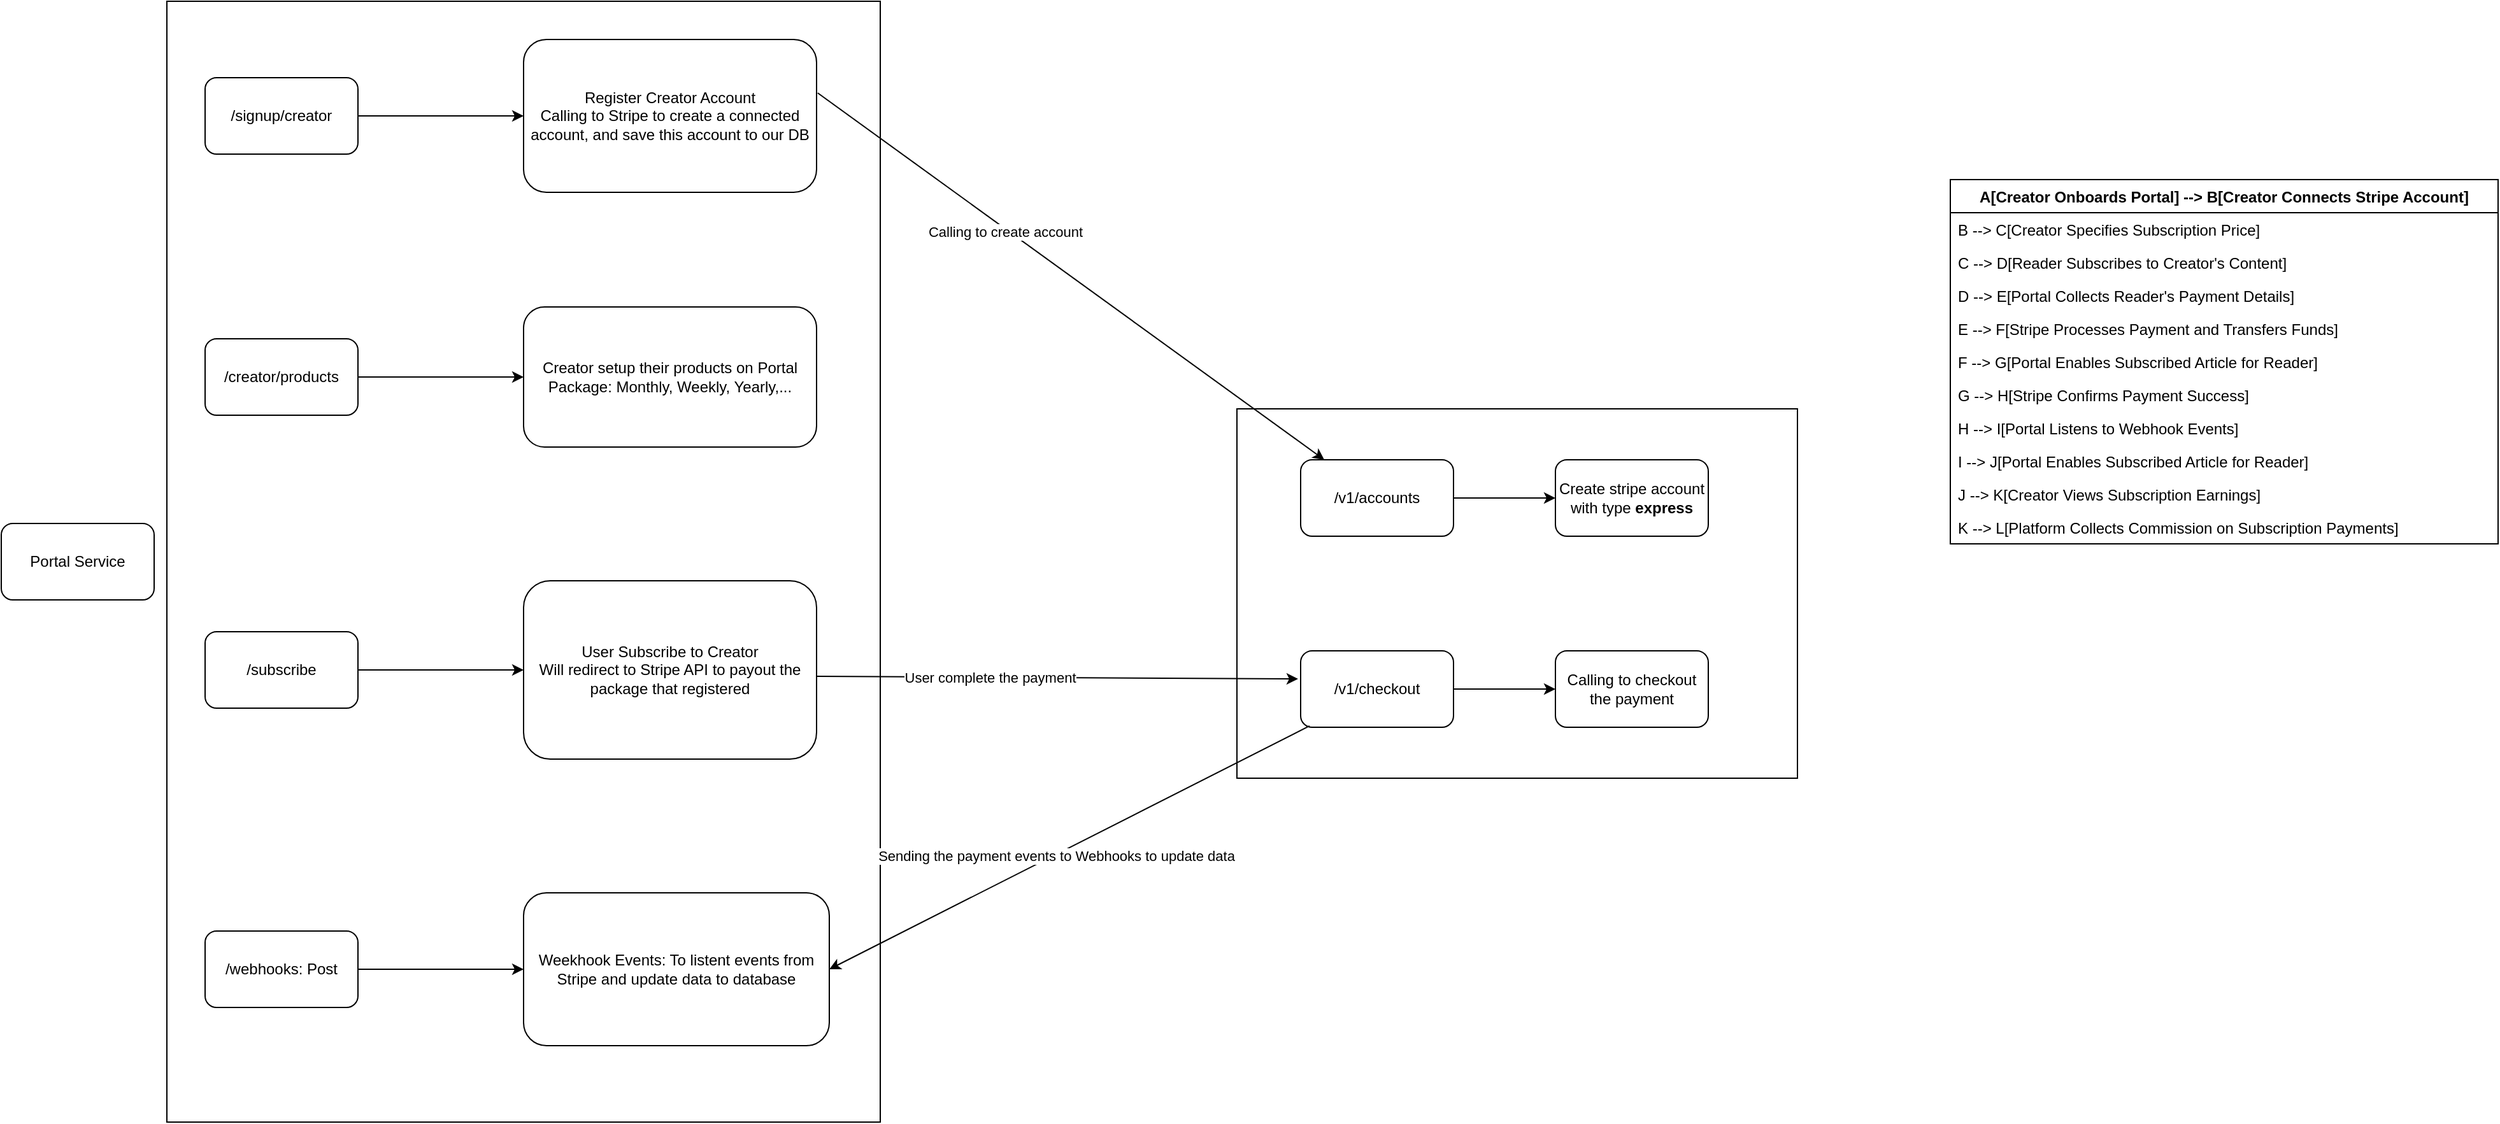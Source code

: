 <mxfile version="22.1.12" type="github">
  <diagram name="Page-1" id="2YBvvXClWsGukQMizWep">
    <mxGraphModel dx="3164" dy="1157" grid="1" gridSize="10" guides="1" tooltips="1" connect="1" arrows="1" fold="1" page="1" pageScale="1" pageWidth="850" pageHeight="1100" math="0" shadow="0">
      <root>
        <mxCell id="0" />
        <mxCell id="1" parent="0" />
        <mxCell id="j8AC4IZidA1AKhByn2ff-1" value="A[Creator Onboards Portal] --&gt; B[Creator Connects Stripe Account]" style="swimlane;fontStyle=1;childLayout=stackLayout;horizontal=1;startSize=26;horizontalStack=0;resizeParent=1;resizeParentMax=0;resizeLast=0;collapsible=1;marginBottom=0;" parent="1" vertex="1">
          <mxGeometry x="720" y="380" width="430" height="286" as="geometry" />
        </mxCell>
        <mxCell id="j8AC4IZidA1AKhByn2ff-2" value=" B --&gt; C[Creator Specifies Subscription Price]" style="text;strokeColor=none;fillColor=none;align=left;verticalAlign=top;spacingLeft=4;spacingRight=4;overflow=hidden;rotatable=0;points=[[0,0.5],[1,0.5]];portConstraint=eastwest;" parent="j8AC4IZidA1AKhByn2ff-1" vertex="1">
          <mxGeometry y="26" width="430" height="26" as="geometry" />
        </mxCell>
        <mxCell id="j8AC4IZidA1AKhByn2ff-3" value=" C --&gt; D[Reader Subscribes to Creator&#39;s Content]" style="text;strokeColor=none;fillColor=none;align=left;verticalAlign=top;spacingLeft=4;spacingRight=4;overflow=hidden;rotatable=0;points=[[0,0.5],[1,0.5]];portConstraint=eastwest;" parent="j8AC4IZidA1AKhByn2ff-1" vertex="1">
          <mxGeometry y="52" width="430" height="26" as="geometry" />
        </mxCell>
        <mxCell id="j8AC4IZidA1AKhByn2ff-4" value=" D --&gt; E[Portal Collects Reader&#39;s Payment Details]" style="text;strokeColor=none;fillColor=none;align=left;verticalAlign=top;spacingLeft=4;spacingRight=4;overflow=hidden;rotatable=0;points=[[0,0.5],[1,0.5]];portConstraint=eastwest;" parent="j8AC4IZidA1AKhByn2ff-1" vertex="1">
          <mxGeometry y="78" width="430" height="26" as="geometry" />
        </mxCell>
        <mxCell id="j8AC4IZidA1AKhByn2ff-5" value=" E --&gt; F[Stripe Processes Payment and Transfers Funds]" style="text;strokeColor=none;fillColor=none;align=left;verticalAlign=top;spacingLeft=4;spacingRight=4;overflow=hidden;rotatable=0;points=[[0,0.5],[1,0.5]];portConstraint=eastwest;" parent="j8AC4IZidA1AKhByn2ff-1" vertex="1">
          <mxGeometry y="104" width="430" height="26" as="geometry" />
        </mxCell>
        <mxCell id="j8AC4IZidA1AKhByn2ff-6" value=" F --&gt; G[Portal Enables Subscribed Article for Reader]" style="text;strokeColor=none;fillColor=none;align=left;verticalAlign=top;spacingLeft=4;spacingRight=4;overflow=hidden;rotatable=0;points=[[0,0.5],[1,0.5]];portConstraint=eastwest;" parent="j8AC4IZidA1AKhByn2ff-1" vertex="1">
          <mxGeometry y="130" width="430" height="26" as="geometry" />
        </mxCell>
        <mxCell id="j8AC4IZidA1AKhByn2ff-7" value=" G --&gt; H[Stripe Confirms Payment Success]" style="text;strokeColor=none;fillColor=none;align=left;verticalAlign=top;spacingLeft=4;spacingRight=4;overflow=hidden;rotatable=0;points=[[0,0.5],[1,0.5]];portConstraint=eastwest;" parent="j8AC4IZidA1AKhByn2ff-1" vertex="1">
          <mxGeometry y="156" width="430" height="26" as="geometry" />
        </mxCell>
        <mxCell id="j8AC4IZidA1AKhByn2ff-8" value=" H --&gt; I[Portal Listens to Webhook Events]" style="text;strokeColor=none;fillColor=none;align=left;verticalAlign=top;spacingLeft=4;spacingRight=4;overflow=hidden;rotatable=0;points=[[0,0.5],[1,0.5]];portConstraint=eastwest;" parent="j8AC4IZidA1AKhByn2ff-1" vertex="1">
          <mxGeometry y="182" width="430" height="26" as="geometry" />
        </mxCell>
        <mxCell id="j8AC4IZidA1AKhByn2ff-9" value=" I --&gt; J[Portal Enables Subscribed Article for Reader]" style="text;strokeColor=none;fillColor=none;align=left;verticalAlign=top;spacingLeft=4;spacingRight=4;overflow=hidden;rotatable=0;points=[[0,0.5],[1,0.5]];portConstraint=eastwest;" parent="j8AC4IZidA1AKhByn2ff-1" vertex="1">
          <mxGeometry y="208" width="430" height="26" as="geometry" />
        </mxCell>
        <mxCell id="j8AC4IZidA1AKhByn2ff-10" value=" J --&gt; K[Creator Views Subscription Earnings]" style="text;strokeColor=none;fillColor=none;align=left;verticalAlign=top;spacingLeft=4;spacingRight=4;overflow=hidden;rotatable=0;points=[[0,0.5],[1,0.5]];portConstraint=eastwest;" parent="j8AC4IZidA1AKhByn2ff-1" vertex="1">
          <mxGeometry y="234" width="430" height="26" as="geometry" />
        </mxCell>
        <mxCell id="j8AC4IZidA1AKhByn2ff-11" value=" K --&gt; L[Platform Collects Commission on Subscription Payments]" style="text;strokeColor=none;fillColor=none;align=left;verticalAlign=top;spacingLeft=4;spacingRight=4;overflow=hidden;rotatable=0;points=[[0,0.5],[1,0.5]];portConstraint=eastwest;" parent="j8AC4IZidA1AKhByn2ff-1" vertex="1">
          <mxGeometry y="260" width="430" height="26" as="geometry" />
        </mxCell>
        <mxCell id="j8AC4IZidA1AKhByn2ff-15" value="Portal Service" style="rounded=1;whiteSpace=wrap;html=1;" parent="1" vertex="1">
          <mxGeometry x="-810" y="650" width="120" height="60" as="geometry" />
        </mxCell>
        <mxCell id="j8AC4IZidA1AKhByn2ff-21" value="" style="rounded=0;whiteSpace=wrap;html=1;" parent="1" vertex="1">
          <mxGeometry x="160" y="560" width="440" height="290" as="geometry" />
        </mxCell>
        <mxCell id="BJMDJTZMhuAp6oQoQUDJ-19" value="" style="edgeStyle=orthogonalEdgeStyle;rounded=0;orthogonalLoop=1;jettySize=auto;html=1;" edge="1" parent="1" source="j8AC4IZidA1AKhByn2ff-22" target="BJMDJTZMhuAp6oQoQUDJ-18">
          <mxGeometry relative="1" as="geometry" />
        </mxCell>
        <mxCell id="j8AC4IZidA1AKhByn2ff-22" value="/v1/accounts" style="rounded=1;whiteSpace=wrap;html=1;" parent="1" vertex="1">
          <mxGeometry x="210" y="600" width="120" height="60" as="geometry" />
        </mxCell>
        <mxCell id="BJMDJTZMhuAp6oQoQUDJ-1" value="" style="rounded=0;whiteSpace=wrap;html=1;" vertex="1" parent="1">
          <mxGeometry x="-680" y="240" width="560" height="880" as="geometry" />
        </mxCell>
        <mxCell id="BJMDJTZMhuAp6oQoQUDJ-15" value="" style="edgeStyle=orthogonalEdgeStyle;rounded=0;orthogonalLoop=1;jettySize=auto;html=1;" edge="1" parent="1" source="BJMDJTZMhuAp6oQoQUDJ-2" target="BJMDJTZMhuAp6oQoQUDJ-14">
          <mxGeometry relative="1" as="geometry" />
        </mxCell>
        <mxCell id="BJMDJTZMhuAp6oQoQUDJ-2" value="/signup/creator" style="rounded=1;whiteSpace=wrap;html=1;" vertex="1" parent="1">
          <mxGeometry x="-650" y="300" width="120" height="60" as="geometry" />
        </mxCell>
        <mxCell id="BJMDJTZMhuAp6oQoQUDJ-3" value="User Subscribe to Creator&lt;br&gt;Will redirect to Stripe API to payout the package that registered" style="rounded=1;whiteSpace=wrap;html=1;" vertex="1" parent="1">
          <mxGeometry x="-400" y="695" width="230" height="140" as="geometry" />
        </mxCell>
        <mxCell id="BJMDJTZMhuAp6oQoQUDJ-4" value="Creator setup their products on Portal&lt;br&gt;Package: Monthly, Weekly, Yearly,..." style="rounded=1;whiteSpace=wrap;html=1;" vertex="1" parent="1">
          <mxGeometry x="-400" y="480" width="230" height="110" as="geometry" />
        </mxCell>
        <mxCell id="BJMDJTZMhuAp6oQoQUDJ-5" value="Weekhook Events: To listent events from Stripe and update data to database" style="rounded=1;whiteSpace=wrap;html=1;" vertex="1" parent="1">
          <mxGeometry x="-400" y="940" width="240" height="120" as="geometry" />
        </mxCell>
        <mxCell id="BJMDJTZMhuAp6oQoQUDJ-9" value="" style="edgeStyle=orthogonalEdgeStyle;rounded=0;orthogonalLoop=1;jettySize=auto;html=1;" edge="1" parent="1" source="BJMDJTZMhuAp6oQoQUDJ-8" target="BJMDJTZMhuAp6oQoQUDJ-5">
          <mxGeometry relative="1" as="geometry" />
        </mxCell>
        <mxCell id="BJMDJTZMhuAp6oQoQUDJ-8" value="/webhooks: Post" style="rounded=1;whiteSpace=wrap;html=1;" vertex="1" parent="1">
          <mxGeometry x="-650" y="970" width="120" height="60" as="geometry" />
        </mxCell>
        <mxCell id="BJMDJTZMhuAp6oQoQUDJ-11" value="" style="edgeStyle=orthogonalEdgeStyle;rounded=0;orthogonalLoop=1;jettySize=auto;html=1;" edge="1" parent="1" source="BJMDJTZMhuAp6oQoQUDJ-10" target="BJMDJTZMhuAp6oQoQUDJ-4">
          <mxGeometry relative="1" as="geometry" />
        </mxCell>
        <mxCell id="BJMDJTZMhuAp6oQoQUDJ-10" value="/creator/products" style="rounded=1;whiteSpace=wrap;html=1;" vertex="1" parent="1">
          <mxGeometry x="-650" y="505" width="120" height="60" as="geometry" />
        </mxCell>
        <mxCell id="BJMDJTZMhuAp6oQoQUDJ-13" value="" style="edgeStyle=orthogonalEdgeStyle;rounded=0;orthogonalLoop=1;jettySize=auto;html=1;" edge="1" parent="1" source="BJMDJTZMhuAp6oQoQUDJ-12" target="BJMDJTZMhuAp6oQoQUDJ-3">
          <mxGeometry relative="1" as="geometry" />
        </mxCell>
        <mxCell id="BJMDJTZMhuAp6oQoQUDJ-12" value="/subscribe" style="rounded=1;whiteSpace=wrap;html=1;" vertex="1" parent="1">
          <mxGeometry x="-650" y="735" width="120" height="60" as="geometry" />
        </mxCell>
        <mxCell id="BJMDJTZMhuAp6oQoQUDJ-14" value="Register Creator Account&lt;br&gt;Calling to Stripe to create a connected account, and save this account to our DB" style="rounded=1;whiteSpace=wrap;html=1;" vertex="1" parent="1">
          <mxGeometry x="-400" y="270" width="230" height="120" as="geometry" />
        </mxCell>
        <mxCell id="BJMDJTZMhuAp6oQoQUDJ-18" value="Create stripe account with type &lt;b&gt;express&lt;/b&gt;" style="whiteSpace=wrap;html=1;rounded=1;" vertex="1" parent="1">
          <mxGeometry x="410" y="600" width="120" height="60" as="geometry" />
        </mxCell>
        <mxCell id="BJMDJTZMhuAp6oQoQUDJ-20" value="" style="endArrow=classic;html=1;rounded=0;exitX=1.004;exitY=0.35;exitDx=0;exitDy=0;exitPerimeter=0;" edge="1" parent="1" source="BJMDJTZMhuAp6oQoQUDJ-14" target="j8AC4IZidA1AKhByn2ff-22">
          <mxGeometry width="50" height="50" relative="1" as="geometry">
            <mxPoint x="-170" y="335" as="sourcePoint" />
            <mxPoint x="-120" y="285" as="targetPoint" />
          </mxGeometry>
        </mxCell>
        <mxCell id="BJMDJTZMhuAp6oQoQUDJ-21" value="Calling to create account" style="edgeLabel;html=1;align=center;verticalAlign=middle;resizable=0;points=[];" vertex="1" connectable="0" parent="BJMDJTZMhuAp6oQoQUDJ-20">
          <mxGeometry x="-0.256" y="-2" relative="1" as="geometry">
            <mxPoint as="offset" />
          </mxGeometry>
        </mxCell>
        <mxCell id="BJMDJTZMhuAp6oQoQUDJ-22" value="" style="edgeStyle=orthogonalEdgeStyle;rounded=0;orthogonalLoop=1;jettySize=auto;html=1;" edge="1" parent="1" source="BJMDJTZMhuAp6oQoQUDJ-23" target="BJMDJTZMhuAp6oQoQUDJ-24">
          <mxGeometry relative="1" as="geometry" />
        </mxCell>
        <mxCell id="BJMDJTZMhuAp6oQoQUDJ-23" value="/v1/checkout" style="rounded=1;whiteSpace=wrap;html=1;" vertex="1" parent="1">
          <mxGeometry x="210" y="750" width="120" height="60" as="geometry" />
        </mxCell>
        <mxCell id="BJMDJTZMhuAp6oQoQUDJ-24" value="Calling to checkout the payment" style="whiteSpace=wrap;html=1;rounded=1;" vertex="1" parent="1">
          <mxGeometry x="410" y="750" width="120" height="60" as="geometry" />
        </mxCell>
        <mxCell id="BJMDJTZMhuAp6oQoQUDJ-25" value="" style="endArrow=classic;html=1;rounded=0;entryX=-0.017;entryY=0.367;entryDx=0;entryDy=0;entryPerimeter=0;" edge="1" parent="1" target="BJMDJTZMhuAp6oQoQUDJ-23">
          <mxGeometry width="50" height="50" relative="1" as="geometry">
            <mxPoint x="-170" y="770" as="sourcePoint" />
            <mxPoint x="-120" y="720" as="targetPoint" />
          </mxGeometry>
        </mxCell>
        <mxCell id="BJMDJTZMhuAp6oQoQUDJ-26" value="User complete the payment" style="edgeLabel;html=1;align=center;verticalAlign=middle;resizable=0;points=[];" vertex="1" connectable="0" parent="BJMDJTZMhuAp6oQoQUDJ-25">
          <mxGeometry x="-0.28" relative="1" as="geometry">
            <mxPoint as="offset" />
          </mxGeometry>
        </mxCell>
        <mxCell id="BJMDJTZMhuAp6oQoQUDJ-27" value="" style="endArrow=classic;html=1;rounded=0;exitX=0.058;exitY=0.983;exitDx=0;exitDy=0;exitPerimeter=0;entryX=1;entryY=0.5;entryDx=0;entryDy=0;" edge="1" parent="1" source="BJMDJTZMhuAp6oQoQUDJ-23" target="BJMDJTZMhuAp6oQoQUDJ-5">
          <mxGeometry width="50" height="50" relative="1" as="geometry">
            <mxPoint x="60" y="890" as="sourcePoint" />
            <mxPoint x="110" y="840" as="targetPoint" />
          </mxGeometry>
        </mxCell>
        <mxCell id="BJMDJTZMhuAp6oQoQUDJ-28" value="Sending the payment events to Webhooks to update data" style="edgeLabel;html=1;align=center;verticalAlign=middle;resizable=0;points=[];" vertex="1" connectable="0" parent="BJMDJTZMhuAp6oQoQUDJ-27">
          <mxGeometry x="0.058" y="1" relative="1" as="geometry">
            <mxPoint as="offset" />
          </mxGeometry>
        </mxCell>
      </root>
    </mxGraphModel>
  </diagram>
</mxfile>
